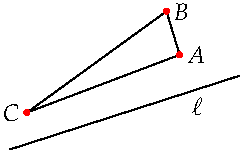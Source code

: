 settings.tex="pdflatex";

texpreamble("\usepackage{amsmath}
\usepackage{amsthm,amssymb}
\usepackage{mathpazo}
\usepackage[svgnames]{xcolor}
");
import graph;

size(120,75,IgnoreAspect);

path ell=-dir(20)--dir(20);

pair A=0.7dir(50);
pair B=dir(70);
pair C=0.8dir(180);

draw(Label("$\ell$",Relative(0.8)),ell);
draw(A--B--C--cycle);

dot(Label("$A$",black),A,E,red);
dot(Label("$B$",black),B,E,red);
dot(Label("$C$",black),C,W,red);